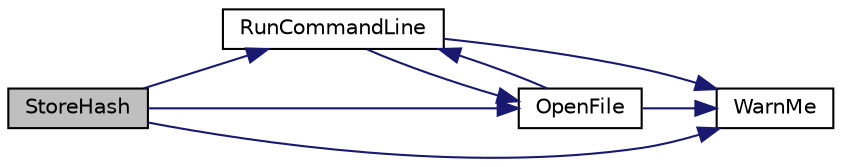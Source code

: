 digraph "StoreHash"
{
  edge [fontname="Helvetica",fontsize="10",labelfontname="Helvetica",labelfontsize="10"];
  node [fontname="Helvetica",fontsize="10",shape=record];
  rankdir="LR";
  Node28 [label="StoreHash",height=0.2,width=0.4,color="black", fillcolor="grey75", style="filled", fontcolor="black"];
  Node28 -> Node29 [color="midnightblue",fontsize="10",style="solid",fontname="Helvetica"];
  Node29 [label="RunCommandLine",height=0.2,width=0.4,color="black", fillcolor="white", style="filled",URL="$classUtils_1_1Utils.html#a717ed7015b19b7ad7685cdcdb85c57db"];
  Node29 -> Node30 [color="midnightblue",fontsize="10",style="solid",fontname="Helvetica"];
  Node30 [label="WarnMe",height=0.2,width=0.4,color="black", fillcolor="white", style="filled",URL="$classUtils_1_1Utils.html#a3968e6556f205af6b70f8e1d207eb56b"];
  Node29 -> Node31 [color="midnightblue",fontsize="10",style="solid",fontname="Helvetica"];
  Node31 [label="OpenFile",height=0.2,width=0.4,color="black", fillcolor="white", style="filled",URL="$classUtils_1_1Utils.html#a31128e7bea0186654a573cf4da28af6d"];
  Node31 -> Node29 [color="midnightblue",fontsize="10",style="solid",fontname="Helvetica"];
  Node31 -> Node30 [color="midnightblue",fontsize="10",style="solid",fontname="Helvetica"];
  Node28 -> Node31 [color="midnightblue",fontsize="10",style="solid",fontname="Helvetica"];
  Node28 -> Node30 [color="midnightblue",fontsize="10",style="solid",fontname="Helvetica"];
}
